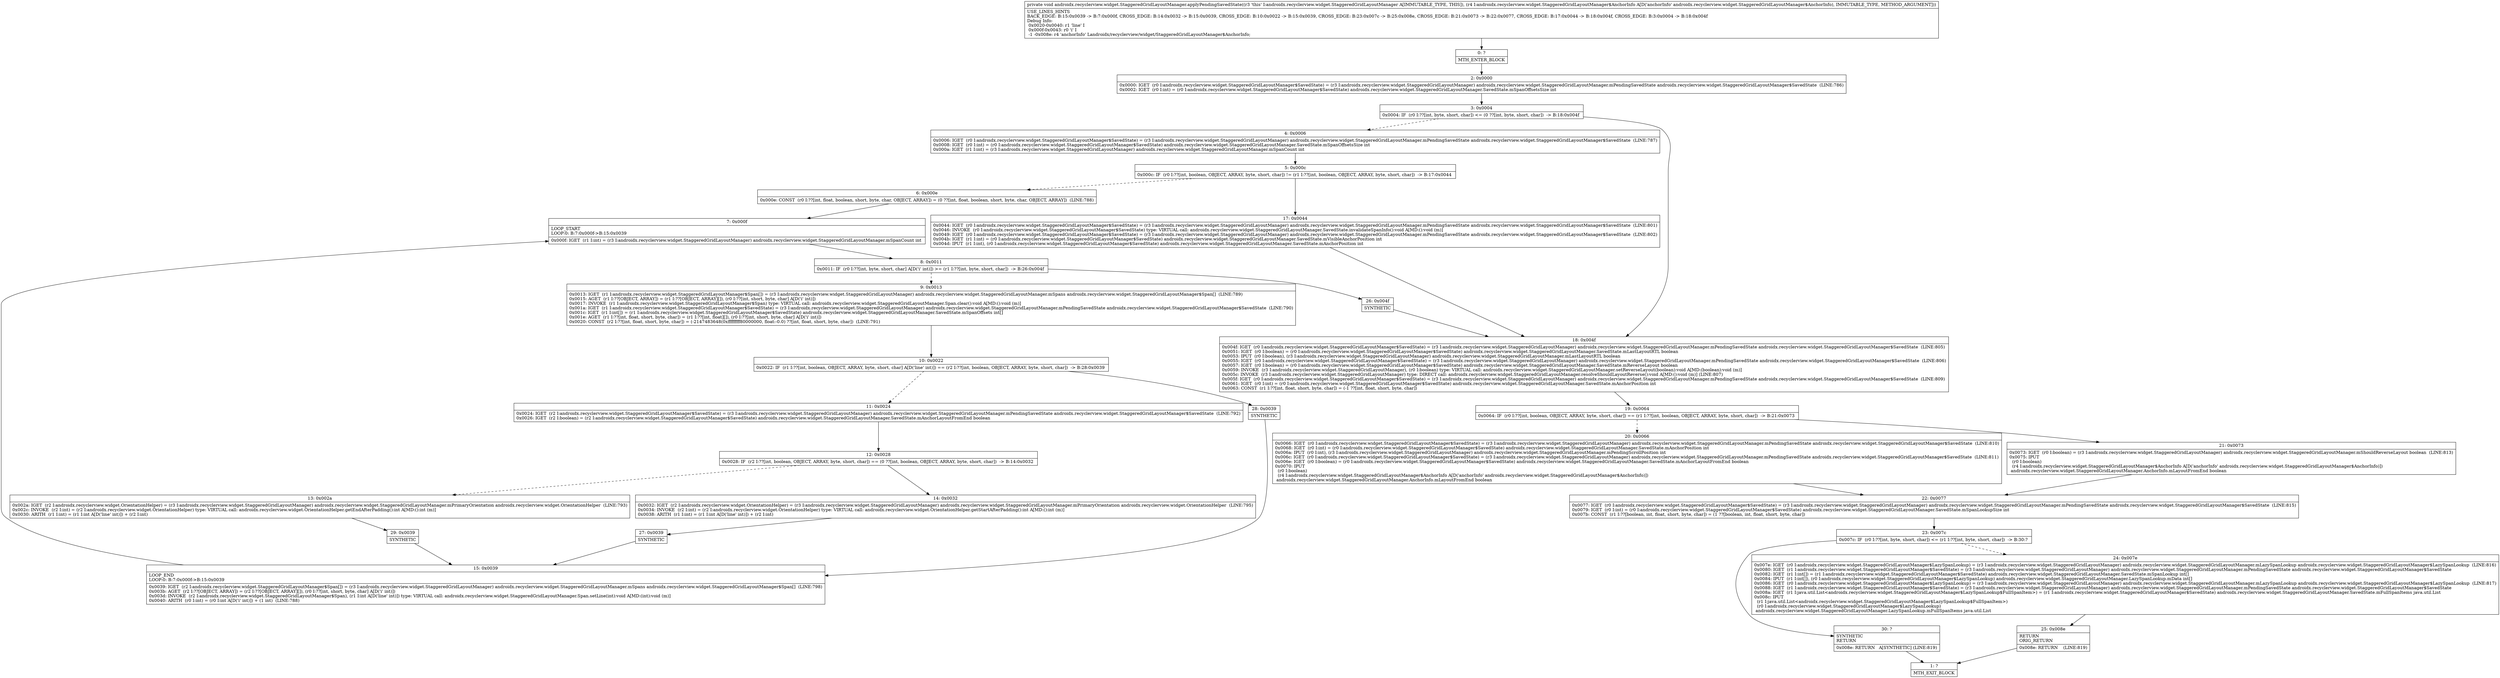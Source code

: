 digraph "CFG forandroidx.recyclerview.widget.StaggeredGridLayoutManager.applyPendingSavedState(Landroidx\/recyclerview\/widget\/StaggeredGridLayoutManager$AnchorInfo;)V" {
Node_0 [shape=record,label="{0\:\ ?|MTH_ENTER_BLOCK\l}"];
Node_2 [shape=record,label="{2\:\ 0x0000|0x0000: IGET  (r0 I:androidx.recyclerview.widget.StaggeredGridLayoutManager$SavedState) = (r3 I:androidx.recyclerview.widget.StaggeredGridLayoutManager) androidx.recyclerview.widget.StaggeredGridLayoutManager.mPendingSavedState androidx.recyclerview.widget.StaggeredGridLayoutManager$SavedState  (LINE:786)\l0x0002: IGET  (r0 I:int) = (r0 I:androidx.recyclerview.widget.StaggeredGridLayoutManager$SavedState) androidx.recyclerview.widget.StaggeredGridLayoutManager.SavedState.mSpanOffsetsSize int \l}"];
Node_3 [shape=record,label="{3\:\ 0x0004|0x0004: IF  (r0 I:??[int, byte, short, char]) \<= (0 ??[int, byte, short, char])  \-\> B:18:0x004f \l}"];
Node_4 [shape=record,label="{4\:\ 0x0006|0x0006: IGET  (r0 I:androidx.recyclerview.widget.StaggeredGridLayoutManager$SavedState) = (r3 I:androidx.recyclerview.widget.StaggeredGridLayoutManager) androidx.recyclerview.widget.StaggeredGridLayoutManager.mPendingSavedState androidx.recyclerview.widget.StaggeredGridLayoutManager$SavedState  (LINE:787)\l0x0008: IGET  (r0 I:int) = (r0 I:androidx.recyclerview.widget.StaggeredGridLayoutManager$SavedState) androidx.recyclerview.widget.StaggeredGridLayoutManager.SavedState.mSpanOffsetsSize int \l0x000a: IGET  (r1 I:int) = (r3 I:androidx.recyclerview.widget.StaggeredGridLayoutManager) androidx.recyclerview.widget.StaggeredGridLayoutManager.mSpanCount int \l}"];
Node_5 [shape=record,label="{5\:\ 0x000c|0x000c: IF  (r0 I:??[int, boolean, OBJECT, ARRAY, byte, short, char]) != (r1 I:??[int, boolean, OBJECT, ARRAY, byte, short, char])  \-\> B:17:0x0044 \l}"];
Node_6 [shape=record,label="{6\:\ 0x000e|0x000e: CONST  (r0 I:??[int, float, boolean, short, byte, char, OBJECT, ARRAY]) = (0 ??[int, float, boolean, short, byte, char, OBJECT, ARRAY])  (LINE:788)\l}"];
Node_7 [shape=record,label="{7\:\ 0x000f|LOOP_START\lLOOP:0: B:7:0x000f\-\>B:15:0x0039\l|0x000f: IGET  (r1 I:int) = (r3 I:androidx.recyclerview.widget.StaggeredGridLayoutManager) androidx.recyclerview.widget.StaggeredGridLayoutManager.mSpanCount int \l}"];
Node_8 [shape=record,label="{8\:\ 0x0011|0x0011: IF  (r0 I:??[int, byte, short, char] A[D('i' int)]) \>= (r1 I:??[int, byte, short, char])  \-\> B:26:0x004f \l}"];
Node_9 [shape=record,label="{9\:\ 0x0013|0x0013: IGET  (r1 I:androidx.recyclerview.widget.StaggeredGridLayoutManager$Span[]) = (r3 I:androidx.recyclerview.widget.StaggeredGridLayoutManager) androidx.recyclerview.widget.StaggeredGridLayoutManager.mSpans androidx.recyclerview.widget.StaggeredGridLayoutManager$Span[]  (LINE:789)\l0x0015: AGET  (r1 I:??[OBJECT, ARRAY]) = (r1 I:??[OBJECT, ARRAY][]), (r0 I:??[int, short, byte, char] A[D('i' int)]) \l0x0017: INVOKE  (r1 I:androidx.recyclerview.widget.StaggeredGridLayoutManager$Span) type: VIRTUAL call: androidx.recyclerview.widget.StaggeredGridLayoutManager.Span.clear():void A[MD:():void (m)]\l0x001a: IGET  (r1 I:androidx.recyclerview.widget.StaggeredGridLayoutManager$SavedState) = (r3 I:androidx.recyclerview.widget.StaggeredGridLayoutManager) androidx.recyclerview.widget.StaggeredGridLayoutManager.mPendingSavedState androidx.recyclerview.widget.StaggeredGridLayoutManager$SavedState  (LINE:790)\l0x001c: IGET  (r1 I:int[]) = (r1 I:androidx.recyclerview.widget.StaggeredGridLayoutManager$SavedState) androidx.recyclerview.widget.StaggeredGridLayoutManager.SavedState.mSpanOffsets int[] \l0x001e: AGET  (r1 I:??[int, float, short, byte, char]) = (r1 I:??[int, float][]), (r0 I:??[int, short, byte, char] A[D('i' int)]) \l0x0020: CONST  (r2 I:??[int, float, short, byte, char]) = (\-2147483648(0xffffffff80000000, float:\-0.0) ??[int, float, short, byte, char])  (LINE:791)\l}"];
Node_10 [shape=record,label="{10\:\ 0x0022|0x0022: IF  (r1 I:??[int, boolean, OBJECT, ARRAY, byte, short, char] A[D('line' int)]) == (r2 I:??[int, boolean, OBJECT, ARRAY, byte, short, char])  \-\> B:28:0x0039 \l}"];
Node_11 [shape=record,label="{11\:\ 0x0024|0x0024: IGET  (r2 I:androidx.recyclerview.widget.StaggeredGridLayoutManager$SavedState) = (r3 I:androidx.recyclerview.widget.StaggeredGridLayoutManager) androidx.recyclerview.widget.StaggeredGridLayoutManager.mPendingSavedState androidx.recyclerview.widget.StaggeredGridLayoutManager$SavedState  (LINE:792)\l0x0026: IGET  (r2 I:boolean) = (r2 I:androidx.recyclerview.widget.StaggeredGridLayoutManager$SavedState) androidx.recyclerview.widget.StaggeredGridLayoutManager.SavedState.mAnchorLayoutFromEnd boolean \l}"];
Node_12 [shape=record,label="{12\:\ 0x0028|0x0028: IF  (r2 I:??[int, boolean, OBJECT, ARRAY, byte, short, char]) == (0 ??[int, boolean, OBJECT, ARRAY, byte, short, char])  \-\> B:14:0x0032 \l}"];
Node_13 [shape=record,label="{13\:\ 0x002a|0x002a: IGET  (r2 I:androidx.recyclerview.widget.OrientationHelper) = (r3 I:androidx.recyclerview.widget.StaggeredGridLayoutManager) androidx.recyclerview.widget.StaggeredGridLayoutManager.mPrimaryOrientation androidx.recyclerview.widget.OrientationHelper  (LINE:793)\l0x002c: INVOKE  (r2 I:int) = (r2 I:androidx.recyclerview.widget.OrientationHelper) type: VIRTUAL call: androidx.recyclerview.widget.OrientationHelper.getEndAfterPadding():int A[MD:():int (m)]\l0x0030: ARITH  (r1 I:int) = (r1 I:int A[D('line' int)]) + (r2 I:int) \l}"];
Node_29 [shape=record,label="{29\:\ 0x0039|SYNTHETIC\l}"];
Node_15 [shape=record,label="{15\:\ 0x0039|LOOP_END\lLOOP:0: B:7:0x000f\-\>B:15:0x0039\l|0x0039: IGET  (r2 I:androidx.recyclerview.widget.StaggeredGridLayoutManager$Span[]) = (r3 I:androidx.recyclerview.widget.StaggeredGridLayoutManager) androidx.recyclerview.widget.StaggeredGridLayoutManager.mSpans androidx.recyclerview.widget.StaggeredGridLayoutManager$Span[]  (LINE:798)\l0x003b: AGET  (r2 I:??[OBJECT, ARRAY]) = (r2 I:??[OBJECT, ARRAY][]), (r0 I:??[int, short, byte, char] A[D('i' int)]) \l0x003d: INVOKE  (r2 I:androidx.recyclerview.widget.StaggeredGridLayoutManager$Span), (r1 I:int A[D('line' int)]) type: VIRTUAL call: androidx.recyclerview.widget.StaggeredGridLayoutManager.Span.setLine(int):void A[MD:(int):void (m)]\l0x0040: ARITH  (r0 I:int) = (r0 I:int A[D('i' int)]) + (1 int)  (LINE:788)\l}"];
Node_14 [shape=record,label="{14\:\ 0x0032|0x0032: IGET  (r2 I:androidx.recyclerview.widget.OrientationHelper) = (r3 I:androidx.recyclerview.widget.StaggeredGridLayoutManager) androidx.recyclerview.widget.StaggeredGridLayoutManager.mPrimaryOrientation androidx.recyclerview.widget.OrientationHelper  (LINE:795)\l0x0034: INVOKE  (r2 I:int) = (r2 I:androidx.recyclerview.widget.OrientationHelper) type: VIRTUAL call: androidx.recyclerview.widget.OrientationHelper.getStartAfterPadding():int A[MD:():int (m)]\l0x0038: ARITH  (r1 I:int) = (r1 I:int A[D('line' int)]) + (r2 I:int) \l}"];
Node_27 [shape=record,label="{27\:\ 0x0039|SYNTHETIC\l}"];
Node_28 [shape=record,label="{28\:\ 0x0039|SYNTHETIC\l}"];
Node_26 [shape=record,label="{26\:\ 0x004f|SYNTHETIC\l}"];
Node_17 [shape=record,label="{17\:\ 0x0044|0x0044: IGET  (r0 I:androidx.recyclerview.widget.StaggeredGridLayoutManager$SavedState) = (r3 I:androidx.recyclerview.widget.StaggeredGridLayoutManager) androidx.recyclerview.widget.StaggeredGridLayoutManager.mPendingSavedState androidx.recyclerview.widget.StaggeredGridLayoutManager$SavedState  (LINE:801)\l0x0046: INVOKE  (r0 I:androidx.recyclerview.widget.StaggeredGridLayoutManager$SavedState) type: VIRTUAL call: androidx.recyclerview.widget.StaggeredGridLayoutManager.SavedState.invalidateSpanInfo():void A[MD:():void (m)]\l0x0049: IGET  (r0 I:androidx.recyclerview.widget.StaggeredGridLayoutManager$SavedState) = (r3 I:androidx.recyclerview.widget.StaggeredGridLayoutManager) androidx.recyclerview.widget.StaggeredGridLayoutManager.mPendingSavedState androidx.recyclerview.widget.StaggeredGridLayoutManager$SavedState  (LINE:802)\l0x004b: IGET  (r1 I:int) = (r0 I:androidx.recyclerview.widget.StaggeredGridLayoutManager$SavedState) androidx.recyclerview.widget.StaggeredGridLayoutManager.SavedState.mVisibleAnchorPosition int \l0x004d: IPUT  (r1 I:int), (r0 I:androidx.recyclerview.widget.StaggeredGridLayoutManager$SavedState) androidx.recyclerview.widget.StaggeredGridLayoutManager.SavedState.mAnchorPosition int \l}"];
Node_18 [shape=record,label="{18\:\ 0x004f|0x004f: IGET  (r0 I:androidx.recyclerview.widget.StaggeredGridLayoutManager$SavedState) = (r3 I:androidx.recyclerview.widget.StaggeredGridLayoutManager) androidx.recyclerview.widget.StaggeredGridLayoutManager.mPendingSavedState androidx.recyclerview.widget.StaggeredGridLayoutManager$SavedState  (LINE:805)\l0x0051: IGET  (r0 I:boolean) = (r0 I:androidx.recyclerview.widget.StaggeredGridLayoutManager$SavedState) androidx.recyclerview.widget.StaggeredGridLayoutManager.SavedState.mLastLayoutRTL boolean \l0x0053: IPUT  (r0 I:boolean), (r3 I:androidx.recyclerview.widget.StaggeredGridLayoutManager) androidx.recyclerview.widget.StaggeredGridLayoutManager.mLastLayoutRTL boolean \l0x0055: IGET  (r0 I:androidx.recyclerview.widget.StaggeredGridLayoutManager$SavedState) = (r3 I:androidx.recyclerview.widget.StaggeredGridLayoutManager) androidx.recyclerview.widget.StaggeredGridLayoutManager.mPendingSavedState androidx.recyclerview.widget.StaggeredGridLayoutManager$SavedState  (LINE:806)\l0x0057: IGET  (r0 I:boolean) = (r0 I:androidx.recyclerview.widget.StaggeredGridLayoutManager$SavedState) androidx.recyclerview.widget.StaggeredGridLayoutManager.SavedState.mReverseLayout boolean \l0x0059: INVOKE  (r3 I:androidx.recyclerview.widget.StaggeredGridLayoutManager), (r0 I:boolean) type: VIRTUAL call: androidx.recyclerview.widget.StaggeredGridLayoutManager.setReverseLayout(boolean):void A[MD:(boolean):void (m)]\l0x005c: INVOKE  (r3 I:androidx.recyclerview.widget.StaggeredGridLayoutManager) type: DIRECT call: androidx.recyclerview.widget.StaggeredGridLayoutManager.resolveShouldLayoutReverse():void A[MD:():void (m)] (LINE:807)\l0x005f: IGET  (r0 I:androidx.recyclerview.widget.StaggeredGridLayoutManager$SavedState) = (r3 I:androidx.recyclerview.widget.StaggeredGridLayoutManager) androidx.recyclerview.widget.StaggeredGridLayoutManager.mPendingSavedState androidx.recyclerview.widget.StaggeredGridLayoutManager$SavedState  (LINE:809)\l0x0061: IGET  (r0 I:int) = (r0 I:androidx.recyclerview.widget.StaggeredGridLayoutManager$SavedState) androidx.recyclerview.widget.StaggeredGridLayoutManager.SavedState.mAnchorPosition int \l0x0063: CONST  (r1 I:??[int, float, short, byte, char]) = (\-1 ??[int, float, short, byte, char]) \l}"];
Node_19 [shape=record,label="{19\:\ 0x0064|0x0064: IF  (r0 I:??[int, boolean, OBJECT, ARRAY, byte, short, char]) == (r1 I:??[int, boolean, OBJECT, ARRAY, byte, short, char])  \-\> B:21:0x0073 \l}"];
Node_20 [shape=record,label="{20\:\ 0x0066|0x0066: IGET  (r0 I:androidx.recyclerview.widget.StaggeredGridLayoutManager$SavedState) = (r3 I:androidx.recyclerview.widget.StaggeredGridLayoutManager) androidx.recyclerview.widget.StaggeredGridLayoutManager.mPendingSavedState androidx.recyclerview.widget.StaggeredGridLayoutManager$SavedState  (LINE:810)\l0x0068: IGET  (r0 I:int) = (r0 I:androidx.recyclerview.widget.StaggeredGridLayoutManager$SavedState) androidx.recyclerview.widget.StaggeredGridLayoutManager.SavedState.mAnchorPosition int \l0x006a: IPUT  (r0 I:int), (r3 I:androidx.recyclerview.widget.StaggeredGridLayoutManager) androidx.recyclerview.widget.StaggeredGridLayoutManager.mPendingScrollPosition int \l0x006c: IGET  (r0 I:androidx.recyclerview.widget.StaggeredGridLayoutManager$SavedState) = (r3 I:androidx.recyclerview.widget.StaggeredGridLayoutManager) androidx.recyclerview.widget.StaggeredGridLayoutManager.mPendingSavedState androidx.recyclerview.widget.StaggeredGridLayoutManager$SavedState  (LINE:811)\l0x006e: IGET  (r0 I:boolean) = (r0 I:androidx.recyclerview.widget.StaggeredGridLayoutManager$SavedState) androidx.recyclerview.widget.StaggeredGridLayoutManager.SavedState.mAnchorLayoutFromEnd boolean \l0x0070: IPUT  \l  (r0 I:boolean)\l  (r4 I:androidx.recyclerview.widget.StaggeredGridLayoutManager$AnchorInfo A[D('anchorInfo' androidx.recyclerview.widget.StaggeredGridLayoutManager$AnchorInfo)])\l androidx.recyclerview.widget.StaggeredGridLayoutManager.AnchorInfo.mLayoutFromEnd boolean \l}"];
Node_22 [shape=record,label="{22\:\ 0x0077|0x0077: IGET  (r0 I:androidx.recyclerview.widget.StaggeredGridLayoutManager$SavedState) = (r3 I:androidx.recyclerview.widget.StaggeredGridLayoutManager) androidx.recyclerview.widget.StaggeredGridLayoutManager.mPendingSavedState androidx.recyclerview.widget.StaggeredGridLayoutManager$SavedState  (LINE:815)\l0x0079: IGET  (r0 I:int) = (r0 I:androidx.recyclerview.widget.StaggeredGridLayoutManager$SavedState) androidx.recyclerview.widget.StaggeredGridLayoutManager.SavedState.mSpanLookupSize int \l0x007b: CONST  (r1 I:??[boolean, int, float, short, byte, char]) = (1 ??[boolean, int, float, short, byte, char]) \l}"];
Node_23 [shape=record,label="{23\:\ 0x007c|0x007c: IF  (r0 I:??[int, byte, short, char]) \<= (r1 I:??[int, byte, short, char])  \-\> B:30:? \l}"];
Node_24 [shape=record,label="{24\:\ 0x007e|0x007e: IGET  (r0 I:androidx.recyclerview.widget.StaggeredGridLayoutManager$LazySpanLookup) = (r3 I:androidx.recyclerview.widget.StaggeredGridLayoutManager) androidx.recyclerview.widget.StaggeredGridLayoutManager.mLazySpanLookup androidx.recyclerview.widget.StaggeredGridLayoutManager$LazySpanLookup  (LINE:816)\l0x0080: IGET  (r1 I:androidx.recyclerview.widget.StaggeredGridLayoutManager$SavedState) = (r3 I:androidx.recyclerview.widget.StaggeredGridLayoutManager) androidx.recyclerview.widget.StaggeredGridLayoutManager.mPendingSavedState androidx.recyclerview.widget.StaggeredGridLayoutManager$SavedState \l0x0082: IGET  (r1 I:int[]) = (r1 I:androidx.recyclerview.widget.StaggeredGridLayoutManager$SavedState) androidx.recyclerview.widget.StaggeredGridLayoutManager.SavedState.mSpanLookup int[] \l0x0084: IPUT  (r1 I:int[]), (r0 I:androidx.recyclerview.widget.StaggeredGridLayoutManager$LazySpanLookup) androidx.recyclerview.widget.StaggeredGridLayoutManager.LazySpanLookup.mData int[] \l0x0086: IGET  (r0 I:androidx.recyclerview.widget.StaggeredGridLayoutManager$LazySpanLookup) = (r3 I:androidx.recyclerview.widget.StaggeredGridLayoutManager) androidx.recyclerview.widget.StaggeredGridLayoutManager.mLazySpanLookup androidx.recyclerview.widget.StaggeredGridLayoutManager$LazySpanLookup  (LINE:817)\l0x0088: IGET  (r1 I:androidx.recyclerview.widget.StaggeredGridLayoutManager$SavedState) = (r3 I:androidx.recyclerview.widget.StaggeredGridLayoutManager) androidx.recyclerview.widget.StaggeredGridLayoutManager.mPendingSavedState androidx.recyclerview.widget.StaggeredGridLayoutManager$SavedState \l0x008a: IGET  (r1 I:java.util.List\<androidx.recyclerview.widget.StaggeredGridLayoutManager$LazySpanLookup$FullSpanItem\>) = (r1 I:androidx.recyclerview.widget.StaggeredGridLayoutManager$SavedState) androidx.recyclerview.widget.StaggeredGridLayoutManager.SavedState.mFullSpanItems java.util.List \l0x008c: IPUT  \l  (r1 I:java.util.List\<androidx.recyclerview.widget.StaggeredGridLayoutManager$LazySpanLookup$FullSpanItem\>)\l  (r0 I:androidx.recyclerview.widget.StaggeredGridLayoutManager$LazySpanLookup)\l androidx.recyclerview.widget.StaggeredGridLayoutManager.LazySpanLookup.mFullSpanItems java.util.List \l}"];
Node_25 [shape=record,label="{25\:\ 0x008e|RETURN\lORIG_RETURN\l|0x008e: RETURN    (LINE:819)\l}"];
Node_1 [shape=record,label="{1\:\ ?|MTH_EXIT_BLOCK\l}"];
Node_30 [shape=record,label="{30\:\ ?|SYNTHETIC\lRETURN\l|0x008e: RETURN   A[SYNTHETIC] (LINE:819)\l}"];
Node_21 [shape=record,label="{21\:\ 0x0073|0x0073: IGET  (r0 I:boolean) = (r3 I:androidx.recyclerview.widget.StaggeredGridLayoutManager) androidx.recyclerview.widget.StaggeredGridLayoutManager.mShouldReverseLayout boolean  (LINE:813)\l0x0075: IPUT  \l  (r0 I:boolean)\l  (r4 I:androidx.recyclerview.widget.StaggeredGridLayoutManager$AnchorInfo A[D('anchorInfo' androidx.recyclerview.widget.StaggeredGridLayoutManager$AnchorInfo)])\l androidx.recyclerview.widget.StaggeredGridLayoutManager.AnchorInfo.mLayoutFromEnd boolean \l}"];
MethodNode[shape=record,label="{private void androidx.recyclerview.widget.StaggeredGridLayoutManager.applyPendingSavedState((r3 'this' I:androidx.recyclerview.widget.StaggeredGridLayoutManager A[IMMUTABLE_TYPE, THIS]), (r4 I:androidx.recyclerview.widget.StaggeredGridLayoutManager$AnchorInfo A[D('anchorInfo' androidx.recyclerview.widget.StaggeredGridLayoutManager$AnchorInfo), IMMUTABLE_TYPE, METHOD_ARGUMENT]))  | USE_LINES_HINTS\lBACK_EDGE: B:15:0x0039 \-\> B:7:0x000f, CROSS_EDGE: B:14:0x0032 \-\> B:15:0x0039, CROSS_EDGE: B:10:0x0022 \-\> B:15:0x0039, CROSS_EDGE: B:23:0x007c \-\> B:25:0x008e, CROSS_EDGE: B:21:0x0073 \-\> B:22:0x0077, CROSS_EDGE: B:17:0x0044 \-\> B:18:0x004f, CROSS_EDGE: B:3:0x0004 \-\> B:18:0x004f\lDebug Info:\l  0x0020\-0x0040: r1 'line' I\l  0x000f\-0x0043: r0 'i' I\l  \-1 \-0x008e: r4 'anchorInfo' Landroidx\/recyclerview\/widget\/StaggeredGridLayoutManager$AnchorInfo;\l}"];
MethodNode -> Node_0;Node_0 -> Node_2;
Node_2 -> Node_3;
Node_3 -> Node_4[style=dashed];
Node_3 -> Node_18;
Node_4 -> Node_5;
Node_5 -> Node_6[style=dashed];
Node_5 -> Node_17;
Node_6 -> Node_7;
Node_7 -> Node_8;
Node_8 -> Node_9[style=dashed];
Node_8 -> Node_26;
Node_9 -> Node_10;
Node_10 -> Node_11[style=dashed];
Node_10 -> Node_28;
Node_11 -> Node_12;
Node_12 -> Node_13[style=dashed];
Node_12 -> Node_14;
Node_13 -> Node_29;
Node_29 -> Node_15;
Node_15 -> Node_7;
Node_14 -> Node_27;
Node_27 -> Node_15;
Node_28 -> Node_15;
Node_26 -> Node_18;
Node_17 -> Node_18;
Node_18 -> Node_19;
Node_19 -> Node_20[style=dashed];
Node_19 -> Node_21;
Node_20 -> Node_22;
Node_22 -> Node_23;
Node_23 -> Node_24[style=dashed];
Node_23 -> Node_30;
Node_24 -> Node_25;
Node_25 -> Node_1;
Node_30 -> Node_1;
Node_21 -> Node_22;
}

